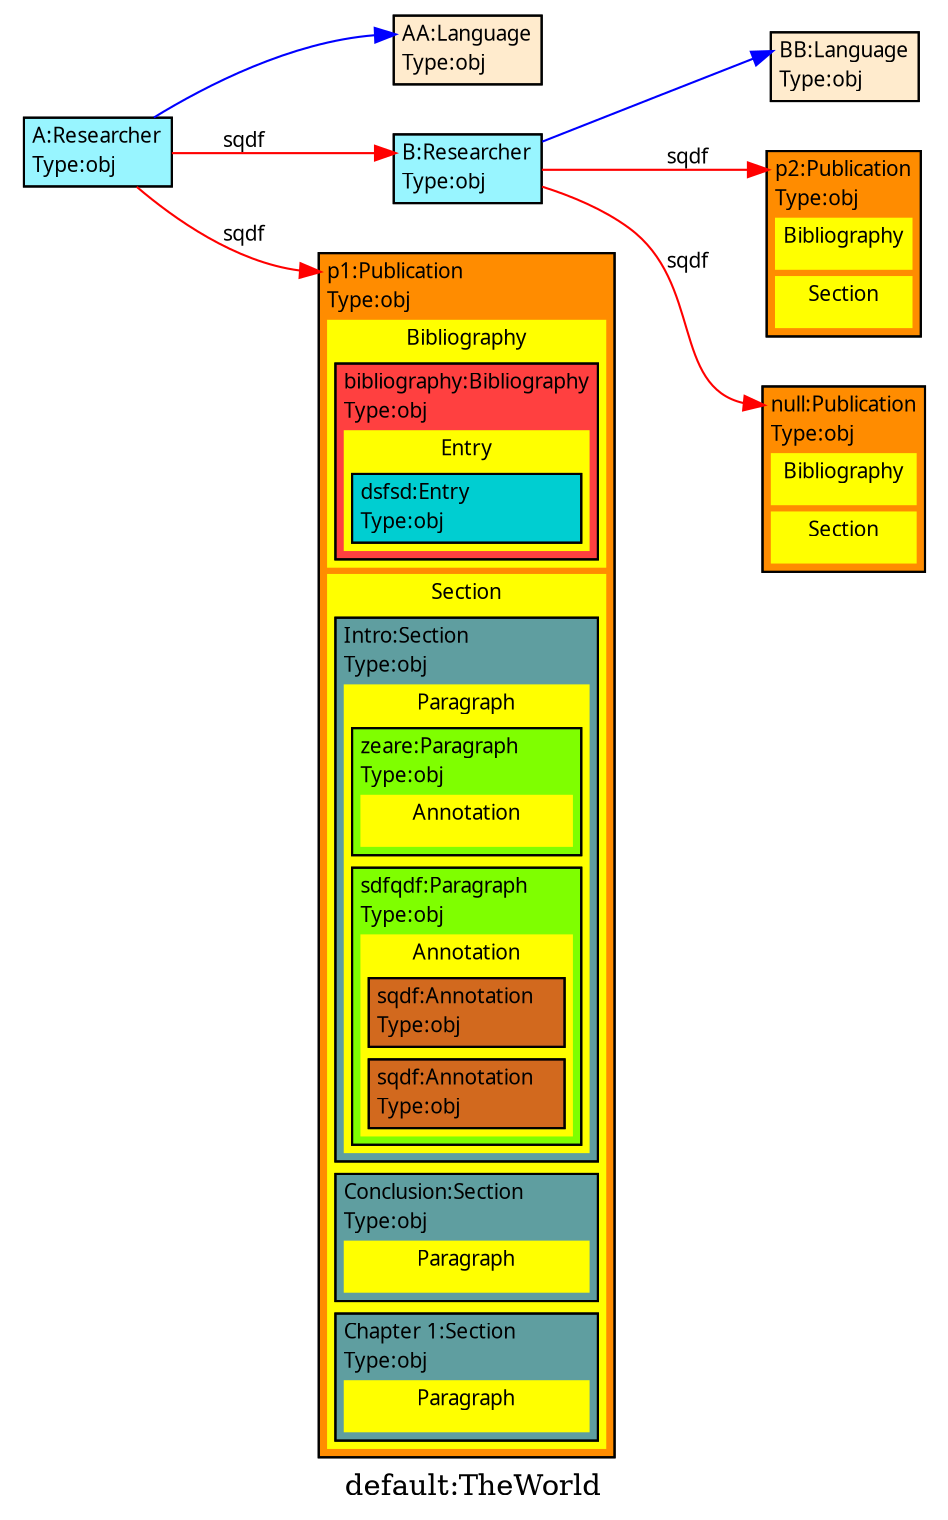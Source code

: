 digraph G { rankdir=LR    node [fontname="Verdana",fontsize=10,shape=none] edge [fontname="Verdana",fontsize=10];
label="default:TheWorld";
   /*start top node*/
   id23809882[label=<<TABLE  cellspacing="-1" cellpadding="0" border="0" > <TR><TD port="id23809882p0">
      <TABLE bgcolor="blanchedalmond" cellspacing="-1" border="1">
         <TR><TD><TABLE  border="0" cellspacing="-1" >
         <TR><!-- row --><TD port="id23809882p1" align="left">AA:Language</TD></TR>
         <TR><!-- row --><TD port="id23809882p2" align="left">Type:obj</TD></TR>
         </TABLE></TD></TR>
      </TABLE>
   </TD></TR></TABLE>>];
   /*end top node*/
   /*start top node*/
   id28261024[label=<<TABLE  cellspacing="-1" cellpadding="0" border="0" > <TR><TD port="id28261024p0">
      <TABLE bgcolor="blanchedalmond" cellspacing="-1" border="1">
         <TR><TD><TABLE  border="0" cellspacing="-1" >
         <TR><!-- row --><TD port="id28261024p1" align="left">BB:Language</TD></TR>
         <TR><!-- row --><TD port="id28261024p2" align="left">Type:obj</TD></TR>
         </TABLE></TD></TR>
      </TABLE>
   </TD></TR></TABLE>>];
   /*end top node*/
   /*start top node*/
   id20061910[label=<<TABLE  cellspacing="-1" cellpadding="0" border="0" > <TR><TD port="id20061910p0">
      <TABLE bgcolor="cadetblue1" cellspacing="-1" border="1">
         <TR><TD><TABLE  border="0" cellspacing="-1" >
         <TR><!-- row --><TD port="id20061910p1" align="left">A:Researcher</TD></TR>
         <TR><!-- row --><TD port="id20061910p2" align="left">Type:obj</TD></TR>
         </TABLE></TD></TR>
      </TABLE>
   </TD></TR></TABLE>>];
   /*end top node*/
   /*start top node*/
   id4454359[label=<<TABLE  cellspacing="-1" cellpadding="0" border="0" > <TR><TD port="id4454359p0">
      <TABLE bgcolor="cadetblue1" cellspacing="-1" border="1">
         <TR><TD><TABLE  border="0" cellspacing="-1" >
         <TR><!-- row --><TD port="id4454359p1" align="left">B:Researcher</TD></TR>
         <TR><!-- row --><TD port="id4454359p2" align="left">Type:obj</TD></TR>
         </TABLE></TD></TR>
      </TABLE>
   </TD></TR></TABLE>>];
   /*end top node*/
   /*start top node*/
   id4475531[label=<<TABLE  cellspacing="-1" cellpadding="0" border="0" > <TR><TD port="id4475531p0">
      <TABLE bgcolor="darkorange" cellspacing="-1" border="1">
         <TR><TD><TABLE  border="0" cellspacing="-1" >
         <TR><!-- row --><TD port="id4475531p1" align="left">p1:Publication</TD></TR>
         <TR><!-- row --><TD port="id4475531p2" align="left">Type:obj</TD></TR>

            <!-- start compartment -->
            <TR><TD><!--k=1-->
            <TABLE   bgcolor="yellow"  border="0"><TR><TD>Bibliography</TD></TR>
            <!-- start child node -->
            <TR><TD port="id1514716p0">
               <TABLE bgcolor="brown1" cellspacing="-1" border="1">
                  <TR><TD><TABLE  border="0" cellspacing="-1" >
                  <TR><!-- row --><TD port="id1514716p1" align="left">bibliography:Bibliography</TD></TR>
                  <TR><!-- row --><TD port="id1514716p2" align="left">Type:obj</TD></TR>

                     <!-- start compartment -->
                     <TR><TD><!--k=2-->
                     <TABLE   bgcolor="yellow"  border="0"><TR><TD>Entry</TD></TR>
                     <!-- start child node -->
                     <TR><TD port="id22965106p0">
                        <TABLE bgcolor="darkturquoise" cellspacing="-1" border="1">
                           <TR><TD><TABLE  border="0" cellspacing="-1" >
                           <TR><!-- row --><TD port="id22965106p1" align="left">dsfsd:Entry</TD></TR>
                           <TR><!-- row --><TD port="id22965106p2" align="left">Type:obj</TD></TR>
                           </TABLE></TD></TR>
                        </TABLE>
                     </TD></TR>
                     <!-- end child node -->

                     </TABLE></TD></TR>
                     <!-- end compartment -->                  </TABLE></TD></TR>
               </TABLE>
            </TD></TR>
            <!-- end child node -->

            </TABLE></TD></TR>
            <!-- end compartment -->
            <!-- start compartment -->
            <TR><TD><!--k=3-->
            <TABLE   bgcolor="yellow"  border="0"><TR><TD>Section</TD></TR>
            <!-- start child node -->
            <TR><TD port="id10032989p0">
               <TABLE bgcolor="cadetblue" cellspacing="-1" border="1">
                  <TR><TD><TABLE  border="0" cellspacing="-1" >
                  <TR><!-- row --><TD port="id10032989p1" align="left">Intro:Section</TD></TR>
                  <TR><!-- row --><TD port="id10032989p2" align="left">Type:obj</TD></TR>

                     <!-- start compartment -->
                     <TR><TD><!--k=4-->
                     <TABLE   bgcolor="yellow"  border="0"><TR><TD>Paragraph</TD></TR>
                     <!-- start child node -->
                     <TR><TD port="id28593753p0">
                        <TABLE bgcolor="chartreuse" cellspacing="-1" border="1">
                           <TR><TD><TABLE  border="0" cellspacing="-1" >
                           <TR><!-- row --><TD port="id28593753p1" align="left">zeare:Paragraph</TD></TR>
                           <TR><!-- row --><TD port="id28593753p2" align="left">Type:obj</TD></TR>

                              <!-- start compartment -->
                              <TR><TD><!--k=5-->
                              <TABLE   bgcolor="yellow"  border="0"><TR><TD>Annotation</TD></TR>

                              <TR><TD></TD></TR>
                              </TABLE></TD></TR>
                              <!-- end compartment -->                           </TABLE></TD></TR>
                        </TABLE>
                     </TD></TR>
                     <!-- end child node -->
                     <!-- start child node -->
                     <TR><TD port="id28376790p0">
                        <TABLE bgcolor="chartreuse" cellspacing="-1" border="1">
                           <TR><TD><TABLE  border="0" cellspacing="-1" >
                           <TR><!-- row --><TD port="id28376790p1" align="left">sdfqdf:Paragraph</TD></TR>
                           <TR><!-- row --><TD port="id28376790p2" align="left">Type:obj</TD></TR>

                              <!-- start compartment -->
                              <TR><TD><!--k=6-->
                              <TABLE   bgcolor="yellow"  border="0"><TR><TD>Annotation</TD></TR>
                              <!-- start child node -->
                              <TR><TD port="id19571150p0">
                                 <TABLE bgcolor="chocolate" cellspacing="-1" border="1">
                                    <TR><TD><TABLE  border="0" cellspacing="-1" >
                                    <TR><!-- row --><TD port="id19571150p1" align="left">sqdf:Annotation</TD></TR>
                                    <TR><!-- row --><TD port="id19571150p2" align="left">Type:obj</TD></TR>
                                    </TABLE></TD></TR>
                                 </TABLE>
                              </TD></TR>
                              <!-- end child node -->
                              <!-- start child node -->
                              <TR><TD port="id2508535p0">
                                 <TABLE bgcolor="chocolate" cellspacing="-1" border="1">
                                    <TR><TD><TABLE  border="0" cellspacing="-1" >
                                    <TR><!-- row --><TD port="id2508535p1" align="left">sqdf:Annotation</TD></TR>
                                    <TR><!-- row --><TD port="id2508535p2" align="left">Type:obj</TD></TR>
                                    </TABLE></TD></TR>
                                 </TABLE>
                              </TD></TR>
                              <!-- end child node -->

                              </TABLE></TD></TR>
                              <!-- end compartment -->                           </TABLE></TD></TR>
                        </TABLE>
                     </TD></TR>
                     <!-- end child node -->

                     </TABLE></TD></TR>
                     <!-- end compartment -->                  </TABLE></TD></TR>
               </TABLE>
            </TD></TR>
            <!-- end child node -->
            <!-- start child node -->
            <TR><TD port="id16594303p0">
               <TABLE bgcolor="cadetblue" cellspacing="-1" border="1">
                  <TR><TD><TABLE  border="0" cellspacing="-1" >
                  <TR><!-- row --><TD port="id16594303p1" align="left">Conclusion:Section</TD></TR>
                  <TR><!-- row --><TD port="id16594303p2" align="left">Type:obj</TD></TR>

                     <!-- start compartment -->
                     <TR><TD><!--k=7-->
                     <TABLE   bgcolor="yellow"  border="0"><TR><TD>Paragraph</TD></TR>

                     <TR><TD></TD></TR>
                     </TABLE></TD></TR>
                     <!-- end compartment -->                  </TABLE></TD></TR>
               </TABLE>
            </TD></TR>
            <!-- end child node -->
            <!-- start child node -->
            <TR><TD port="id29567874p0">
               <TABLE bgcolor="cadetblue" cellspacing="-1" border="1">
                  <TR><TD><TABLE  border="0" cellspacing="-1" >
                  <TR><!-- row --><TD port="id29567874p1" align="left">Chapter 1:Section</TD></TR>
                  <TR><!-- row --><TD port="id29567874p2" align="left">Type:obj</TD></TR>

                     <!-- start compartment -->
                     <TR><TD><!--k=8-->
                     <TABLE   bgcolor="yellow"  border="0"><TR><TD>Paragraph</TD></TR>

                     <TR><TD></TD></TR>
                     </TABLE></TD></TR>
                     <!-- end compartment -->                  </TABLE></TD></TR>
               </TABLE>
            </TD></TR>
            <!-- end child node -->

            </TABLE></TD></TR>
            <!-- end compartment -->         </TABLE></TD></TR>
      </TABLE>
   </TD></TR></TABLE>>];
   /*end top node*/
   /*start top node*/
   id6129295[label=<<TABLE  cellspacing="-1" cellpadding="0" border="0" > <TR><TD port="id6129295p0">
      <TABLE bgcolor="darkorange" cellspacing="-1" border="1">
         <TR><TD><TABLE  border="0" cellspacing="-1" >
         <TR><!-- row --><TD port="id6129295p1" align="left">p2:Publication</TD></TR>
         <TR><!-- row --><TD port="id6129295p2" align="left">Type:obj</TD></TR>

            <!-- start compartment -->
            <TR><TD><!--k=9-->
            <TABLE   bgcolor="yellow"  border="0"><TR><TD>Bibliography</TD></TR>

            <TR><TD></TD></TR>
            </TABLE></TD></TR>
            <!-- end compartment -->
            <!-- start compartment -->
            <TR><TD><!--k=10-->
            <TABLE   bgcolor="yellow"  border="0"><TR><TD>Section</TD></TR>

            <TR><TD></TD></TR>
            </TABLE></TD></TR>
            <!-- end compartment -->         </TABLE></TD></TR>
      </TABLE>
   </TD></TR></TABLE>>];
   /*end top node*/
   /*start top node*/
   id2963539[label=<<TABLE  cellspacing="-1" cellpadding="0" border="0" > <TR><TD port="id2963539p0">
      <TABLE bgcolor="darkorange" cellspacing="-1" border="1">
         <TR><TD><TABLE  border="0" cellspacing="-1" >
         <TR><!-- row --><TD port="id2963539p1" align="left">null:Publication</TD></TR>
         <TR><!-- row --><TD port="id2963539p2" align="left">Type:obj</TD></TR>

            <!-- start compartment -->
            <TR><TD><!--k=11-->
            <TABLE   bgcolor="yellow"  border="0"><TR><TD>Bibliography</TD></TR>

            <TR><TD></TD></TR>
            </TABLE></TD></TR>
            <!-- end compartment -->
            <!-- start compartment -->
            <TR><TD><!--k=12-->
            <TABLE   bgcolor="yellow"  border="0"><TR><TD>Section</TD></TR>

            <TR><TD></TD></TR>
            </TABLE></TD></TR>
            <!-- end compartment -->         </TABLE></TD></TR>
      </TABLE>
   </TD></TR></TABLE>>];
   /*end top node*/

id20061910:id20061910p0 -> id23809882:id23809882p1 [color=blue];
id4454359:id4454359p0 -> id28261024:id28261024p1 [color=blue];

id20061910:id20061910p0 -> id4454359:id4454359p1 [label= "sqdf", color=red];
id20061910:id20061910p0 -> id4475531:id4475531p1 [label= "sqdf", color=red];
id4454359:id4454359p0 -> id6129295:id6129295p1 [label= "sqdf", color=red];
id4454359:id4454359p0 -> id2963539:id2963539p1 [label= "sqdf", color=red];

}/*end graph*/